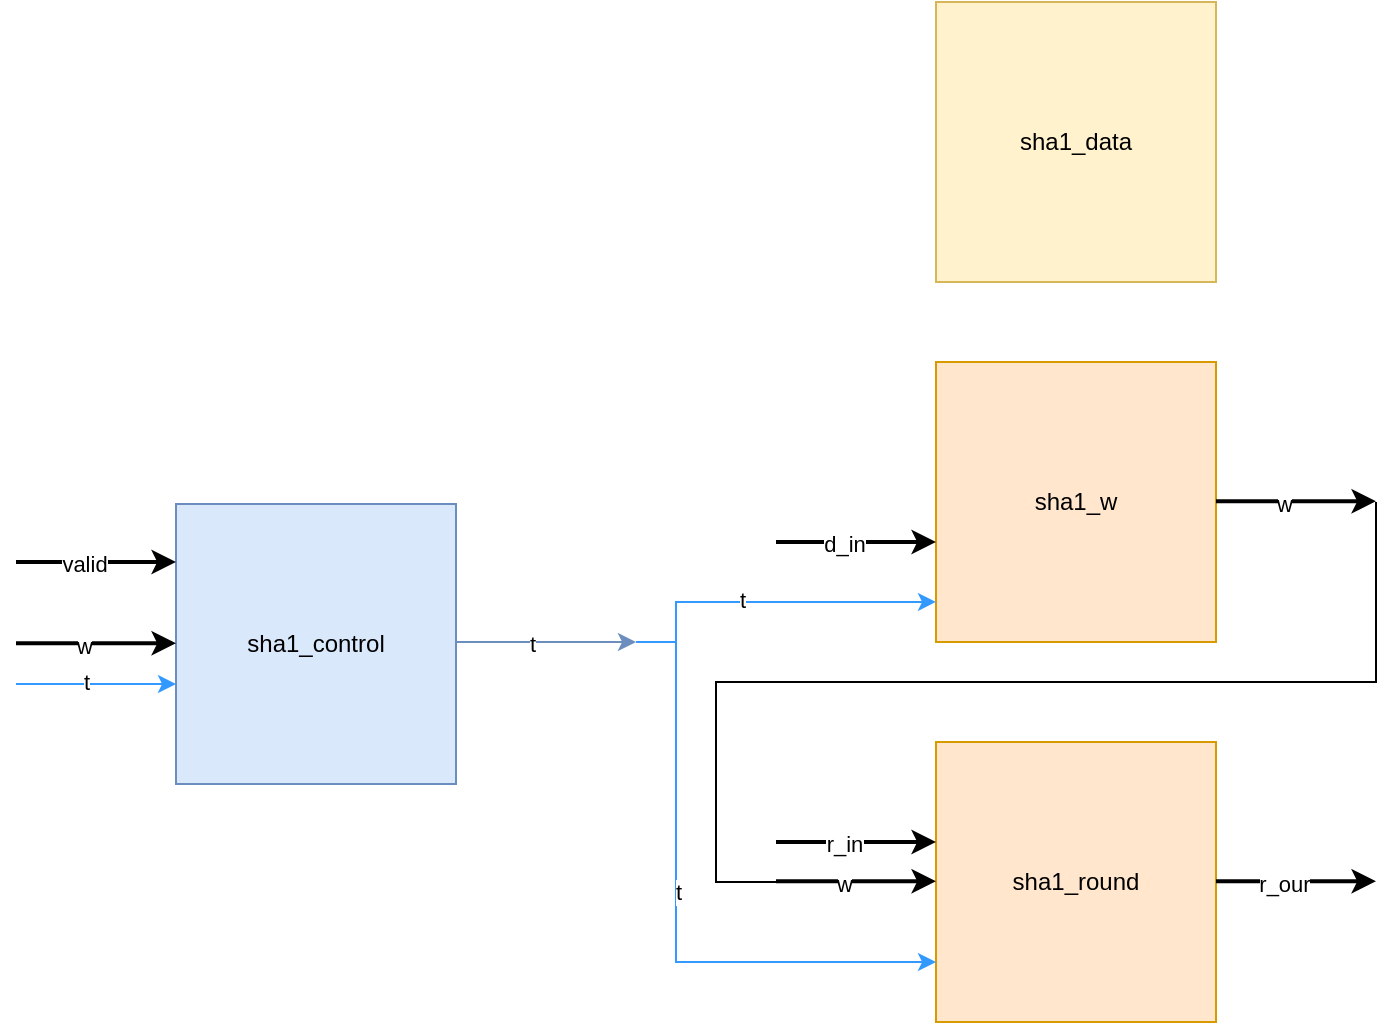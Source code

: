 <mxfile version="20.3.6" type="github">
  <diagram id="j_5iAUrazj12X7l9guB0" name="第 1 页">
    <mxGraphModel dx="813" dy="449" grid="1" gridSize="10" guides="1" tooltips="1" connect="1" arrows="1" fold="1" page="1" pageScale="1" pageWidth="1169" pageHeight="827" math="0" shadow="0">
      <root>
        <mxCell id="0" />
        <mxCell id="1" parent="0" />
        <mxCell id="pdaWa0c2gKY5ocv-gkP8-1" value="sha1_w" style="whiteSpace=wrap;html=1;aspect=fixed;fillColor=#ffe6cc;strokeColor=#d79b00;" vertex="1" parent="1">
          <mxGeometry x="600" y="220" width="140" height="140" as="geometry" />
        </mxCell>
        <mxCell id="pdaWa0c2gKY5ocv-gkP8-5" value="" style="endArrow=classic;html=1;rounded=0;strokeWidth=2;" edge="1" parent="1">
          <mxGeometry width="50" height="50" relative="1" as="geometry">
            <mxPoint x="520" y="310" as="sourcePoint" />
            <mxPoint x="600.0" y="310" as="targetPoint" />
          </mxGeometry>
        </mxCell>
        <mxCell id="pdaWa0c2gKY5ocv-gkP8-9" value="d_in" style="edgeLabel;html=1;align=center;verticalAlign=middle;resizable=0;points=[];" vertex="1" connectable="0" parent="pdaWa0c2gKY5ocv-gkP8-5">
          <mxGeometry x="-0.151" y="-1" relative="1" as="geometry">
            <mxPoint as="offset" />
          </mxGeometry>
        </mxCell>
        <mxCell id="pdaWa0c2gKY5ocv-gkP8-6" value="" style="endArrow=classic;html=1;rounded=0;strokeWidth=1;strokeColor=#3399FF;entryX=0;entryY=0.857;entryDx=0;entryDy=0;entryPerimeter=0;" edge="1" parent="1" target="pdaWa0c2gKY5ocv-gkP8-1">
          <mxGeometry width="50" height="50" relative="1" as="geometry">
            <mxPoint x="450" y="360" as="sourcePoint" />
            <mxPoint x="590" y="340" as="targetPoint" />
            <Array as="points">
              <mxPoint x="470" y="360" />
              <mxPoint x="470" y="340" />
            </Array>
          </mxGeometry>
        </mxCell>
        <mxCell id="pdaWa0c2gKY5ocv-gkP8-13" value="t" style="edgeLabel;html=1;align=center;verticalAlign=middle;resizable=0;points=[];" vertex="1" connectable="0" parent="pdaWa0c2gKY5ocv-gkP8-6">
          <mxGeometry x="-0.139" y="1" relative="1" as="geometry">
            <mxPoint as="offset" />
          </mxGeometry>
        </mxCell>
        <mxCell id="pdaWa0c2gKY5ocv-gkP8-11" value="" style="endArrow=classic;html=1;rounded=0;strokeWidth=2;" edge="1" parent="1">
          <mxGeometry width="50" height="50" relative="1" as="geometry">
            <mxPoint x="740" y="289.66" as="sourcePoint" />
            <mxPoint x="820.0" y="289.66" as="targetPoint" />
          </mxGeometry>
        </mxCell>
        <mxCell id="pdaWa0c2gKY5ocv-gkP8-12" value="w" style="edgeLabel;html=1;align=center;verticalAlign=middle;resizable=0;points=[];" vertex="1" connectable="0" parent="pdaWa0c2gKY5ocv-gkP8-11">
          <mxGeometry x="-0.151" y="-1" relative="1" as="geometry">
            <mxPoint as="offset" />
          </mxGeometry>
        </mxCell>
        <mxCell id="pdaWa0c2gKY5ocv-gkP8-14" value="sha1_round" style="whiteSpace=wrap;html=1;aspect=fixed;fillColor=#ffe6cc;strokeColor=#d79b00;" vertex="1" parent="1">
          <mxGeometry x="600" y="410" width="140" height="140" as="geometry" />
        </mxCell>
        <mxCell id="pdaWa0c2gKY5ocv-gkP8-19" value="" style="endArrow=classic;html=1;rounded=0;strokeWidth=2;" edge="1" parent="1">
          <mxGeometry width="50" height="50" relative="1" as="geometry">
            <mxPoint x="520" y="460" as="sourcePoint" />
            <mxPoint x="600" y="460" as="targetPoint" />
          </mxGeometry>
        </mxCell>
        <mxCell id="pdaWa0c2gKY5ocv-gkP8-20" value="r_in" style="edgeLabel;html=1;align=center;verticalAlign=middle;resizable=0;points=[];" vertex="1" connectable="0" parent="pdaWa0c2gKY5ocv-gkP8-19">
          <mxGeometry x="-0.151" y="-1" relative="1" as="geometry">
            <mxPoint as="offset" />
          </mxGeometry>
        </mxCell>
        <mxCell id="pdaWa0c2gKY5ocv-gkP8-21" value="" style="endArrow=classic;html=1;rounded=0;strokeWidth=1;strokeColor=#3399FF;entryX=0;entryY=0.786;entryDx=0;entryDy=0;entryPerimeter=0;" edge="1" parent="1" target="pdaWa0c2gKY5ocv-gkP8-14">
          <mxGeometry width="50" height="50" relative="1" as="geometry">
            <mxPoint x="470" y="360" as="sourcePoint" />
            <mxPoint x="590" y="520" as="targetPoint" />
            <Array as="points">
              <mxPoint x="470" y="520" />
            </Array>
          </mxGeometry>
        </mxCell>
        <mxCell id="pdaWa0c2gKY5ocv-gkP8-22" value="t" style="edgeLabel;html=1;align=center;verticalAlign=middle;resizable=0;points=[];" vertex="1" connectable="0" parent="pdaWa0c2gKY5ocv-gkP8-21">
          <mxGeometry x="-0.139" y="1" relative="1" as="geometry">
            <mxPoint as="offset" />
          </mxGeometry>
        </mxCell>
        <mxCell id="pdaWa0c2gKY5ocv-gkP8-23" value="" style="endArrow=classic;html=1;rounded=0;strokeWidth=2;" edge="1" parent="1">
          <mxGeometry width="50" height="50" relative="1" as="geometry">
            <mxPoint x="740" y="479.66" as="sourcePoint" />
            <mxPoint x="820" y="479.66" as="targetPoint" />
          </mxGeometry>
        </mxCell>
        <mxCell id="pdaWa0c2gKY5ocv-gkP8-24" value="r_our" style="edgeLabel;html=1;align=center;verticalAlign=middle;resizable=0;points=[];" vertex="1" connectable="0" parent="pdaWa0c2gKY5ocv-gkP8-23">
          <mxGeometry x="-0.151" y="-1" relative="1" as="geometry">
            <mxPoint as="offset" />
          </mxGeometry>
        </mxCell>
        <mxCell id="pdaWa0c2gKY5ocv-gkP8-25" value="" style="endArrow=classic;html=1;rounded=0;strokeWidth=2;" edge="1" parent="1">
          <mxGeometry width="50" height="50" relative="1" as="geometry">
            <mxPoint x="520" y="479.66" as="sourcePoint" />
            <mxPoint x="600" y="479.66" as="targetPoint" />
          </mxGeometry>
        </mxCell>
        <mxCell id="pdaWa0c2gKY5ocv-gkP8-26" value="w" style="edgeLabel;html=1;align=center;verticalAlign=middle;resizable=0;points=[];" vertex="1" connectable="0" parent="pdaWa0c2gKY5ocv-gkP8-25">
          <mxGeometry x="-0.151" y="-1" relative="1" as="geometry">
            <mxPoint as="offset" />
          </mxGeometry>
        </mxCell>
        <mxCell id="pdaWa0c2gKY5ocv-gkP8-28" value="" style="endArrow=none;html=1;rounded=0;strokeColor=#000000;strokeWidth=1;" edge="1" parent="1">
          <mxGeometry width="50" height="50" relative="1" as="geometry">
            <mxPoint x="520" y="480" as="sourcePoint" />
            <mxPoint x="820" y="290" as="targetPoint" />
            <Array as="points">
              <mxPoint x="490" y="480" />
              <mxPoint x="490" y="380" />
              <mxPoint x="820" y="380" />
            </Array>
          </mxGeometry>
        </mxCell>
        <mxCell id="pdaWa0c2gKY5ocv-gkP8-29" value="sha1_control" style="whiteSpace=wrap;html=1;aspect=fixed;fillColor=#dae8fc;strokeColor=#6c8ebf;" vertex="1" parent="1">
          <mxGeometry x="220" y="291" width="140" height="140" as="geometry" />
        </mxCell>
        <mxCell id="pdaWa0c2gKY5ocv-gkP8-34" value="" style="endArrow=classic;html=1;rounded=0;strokeWidth=2;" edge="1" parent="1">
          <mxGeometry width="50" height="50" relative="1" as="geometry">
            <mxPoint x="140" y="320" as="sourcePoint" />
            <mxPoint x="220.0" y="320" as="targetPoint" />
          </mxGeometry>
        </mxCell>
        <mxCell id="pdaWa0c2gKY5ocv-gkP8-35" value="valid" style="edgeLabel;html=1;align=center;verticalAlign=middle;resizable=0;points=[];" vertex="1" connectable="0" parent="pdaWa0c2gKY5ocv-gkP8-34">
          <mxGeometry x="-0.151" y="-1" relative="1" as="geometry">
            <mxPoint as="offset" />
          </mxGeometry>
        </mxCell>
        <mxCell id="pdaWa0c2gKY5ocv-gkP8-36" value="" style="endArrow=classic;html=1;rounded=0;strokeWidth=1;strokeColor=#3399FF;" edge="1" parent="1">
          <mxGeometry width="50" height="50" relative="1" as="geometry">
            <mxPoint x="140" y="381" as="sourcePoint" />
            <mxPoint x="220.0" y="381" as="targetPoint" />
          </mxGeometry>
        </mxCell>
        <mxCell id="pdaWa0c2gKY5ocv-gkP8-37" value="t" style="edgeLabel;html=1;align=center;verticalAlign=middle;resizable=0;points=[];" vertex="1" connectable="0" parent="pdaWa0c2gKY5ocv-gkP8-36">
          <mxGeometry x="-0.139" y="1" relative="1" as="geometry">
            <mxPoint as="offset" />
          </mxGeometry>
        </mxCell>
        <mxCell id="pdaWa0c2gKY5ocv-gkP8-38" value="" style="endArrow=classic;html=1;rounded=0;strokeWidth=1;fillColor=#dae8fc;strokeColor=#6c8ebf;exitX=1;exitY=0.493;exitDx=0;exitDy=0;exitPerimeter=0;" edge="1" parent="1" source="pdaWa0c2gKY5ocv-gkP8-29">
          <mxGeometry width="50" height="50" relative="1" as="geometry">
            <mxPoint x="370" y="360" as="sourcePoint" />
            <mxPoint x="450" y="360" as="targetPoint" />
          </mxGeometry>
        </mxCell>
        <mxCell id="pdaWa0c2gKY5ocv-gkP8-39" value="t" style="edgeLabel;html=1;align=center;verticalAlign=middle;resizable=0;points=[];" vertex="1" connectable="0" parent="pdaWa0c2gKY5ocv-gkP8-38">
          <mxGeometry x="-0.151" y="-1" relative="1" as="geometry">
            <mxPoint as="offset" />
          </mxGeometry>
        </mxCell>
        <mxCell id="pdaWa0c2gKY5ocv-gkP8-40" value="" style="endArrow=classic;html=1;rounded=0;strokeWidth=2;" edge="1" parent="1">
          <mxGeometry width="50" height="50" relative="1" as="geometry">
            <mxPoint x="140" y="360.66" as="sourcePoint" />
            <mxPoint x="220.0" y="360.66" as="targetPoint" />
          </mxGeometry>
        </mxCell>
        <mxCell id="pdaWa0c2gKY5ocv-gkP8-41" value="w" style="edgeLabel;html=1;align=center;verticalAlign=middle;resizable=0;points=[];" vertex="1" connectable="0" parent="pdaWa0c2gKY5ocv-gkP8-40">
          <mxGeometry x="-0.151" y="-1" relative="1" as="geometry">
            <mxPoint as="offset" />
          </mxGeometry>
        </mxCell>
        <mxCell id="pdaWa0c2gKY5ocv-gkP8-80" value="sha1_data" style="whiteSpace=wrap;html=1;aspect=fixed;fillColor=#fff2cc;strokeColor=#d6b656;" vertex="1" parent="1">
          <mxGeometry x="600" y="40" width="140" height="140" as="geometry" />
        </mxCell>
      </root>
    </mxGraphModel>
  </diagram>
</mxfile>
